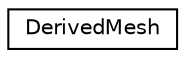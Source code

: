 digraph G
{
  edge [fontname="Helvetica",fontsize="10",labelfontname="Helvetica",labelfontsize="10"];
  node [fontname="Helvetica",fontsize="10",shape=record];
  rankdir=LR;
  Node1 [label="DerivedMesh",height=0.2,width=0.4,color="black", fillcolor="white", style="filled",URL="$d5/d6c/structDerivedMesh.html"];
}
